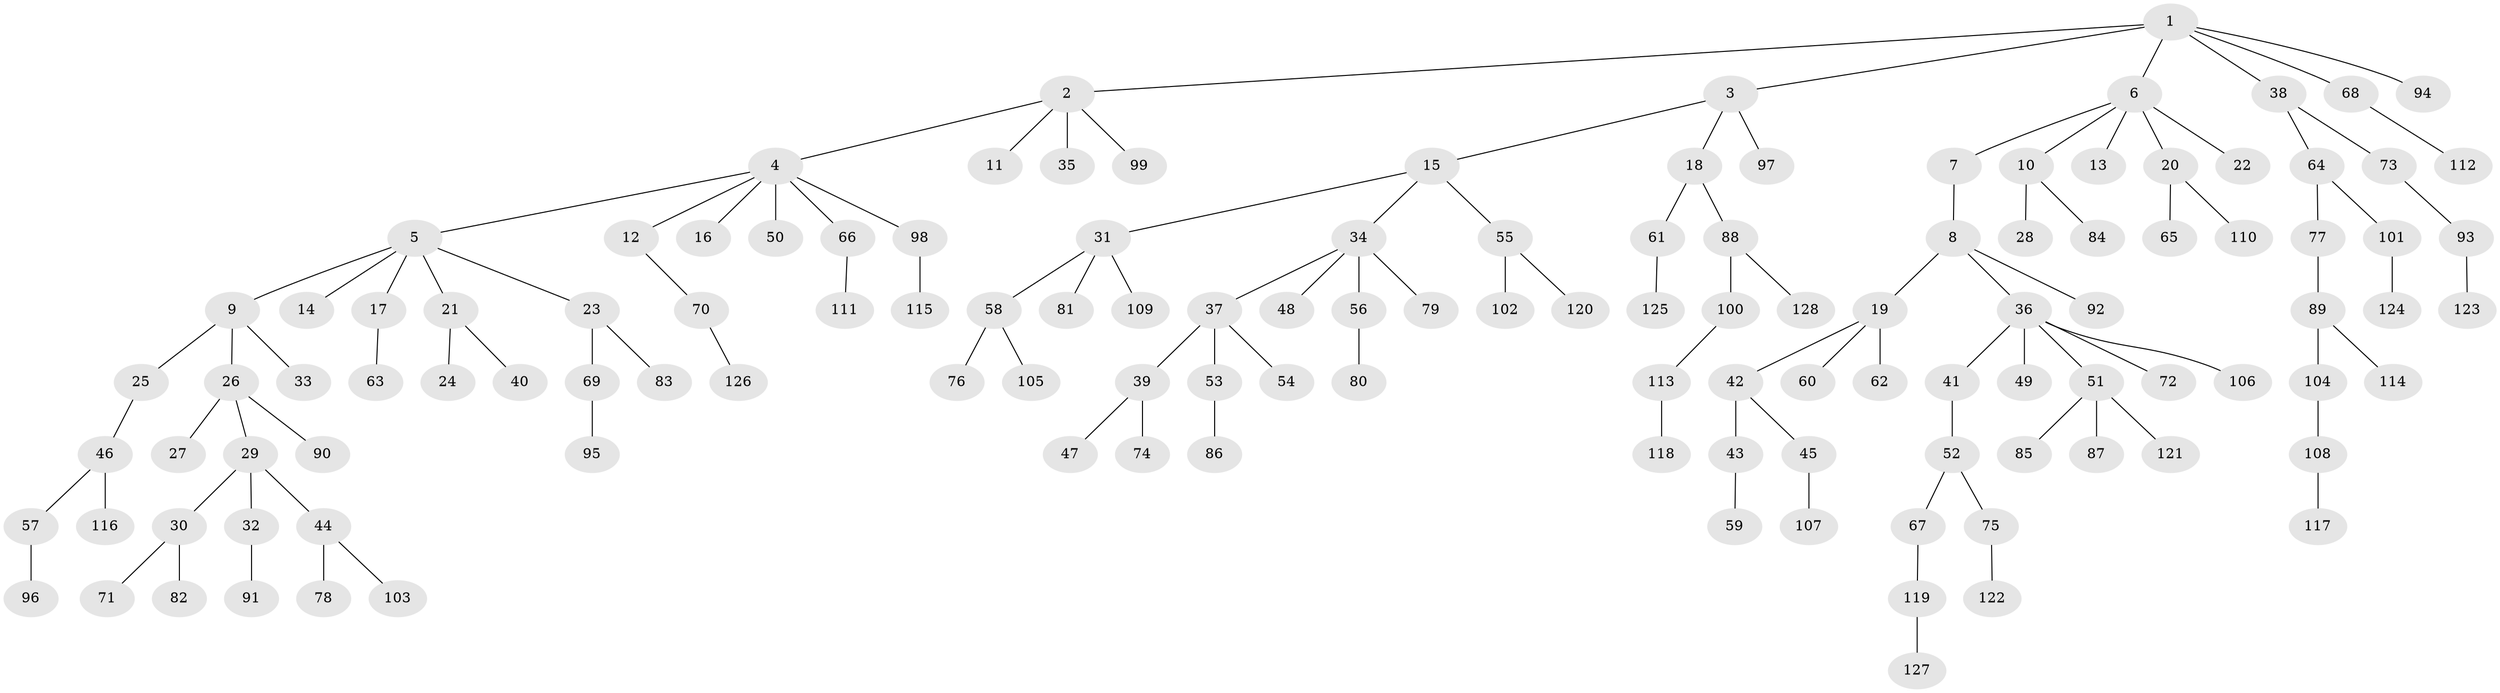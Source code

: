 // Generated by graph-tools (version 1.1) at 2025/02/03/09/25 03:02:28]
// undirected, 128 vertices, 127 edges
graph export_dot {
graph [start="1"]
  node [color=gray90,style=filled];
  1;
  2;
  3;
  4;
  5;
  6;
  7;
  8;
  9;
  10;
  11;
  12;
  13;
  14;
  15;
  16;
  17;
  18;
  19;
  20;
  21;
  22;
  23;
  24;
  25;
  26;
  27;
  28;
  29;
  30;
  31;
  32;
  33;
  34;
  35;
  36;
  37;
  38;
  39;
  40;
  41;
  42;
  43;
  44;
  45;
  46;
  47;
  48;
  49;
  50;
  51;
  52;
  53;
  54;
  55;
  56;
  57;
  58;
  59;
  60;
  61;
  62;
  63;
  64;
  65;
  66;
  67;
  68;
  69;
  70;
  71;
  72;
  73;
  74;
  75;
  76;
  77;
  78;
  79;
  80;
  81;
  82;
  83;
  84;
  85;
  86;
  87;
  88;
  89;
  90;
  91;
  92;
  93;
  94;
  95;
  96;
  97;
  98;
  99;
  100;
  101;
  102;
  103;
  104;
  105;
  106;
  107;
  108;
  109;
  110;
  111;
  112;
  113;
  114;
  115;
  116;
  117;
  118;
  119;
  120;
  121;
  122;
  123;
  124;
  125;
  126;
  127;
  128;
  1 -- 2;
  1 -- 3;
  1 -- 6;
  1 -- 38;
  1 -- 68;
  1 -- 94;
  2 -- 4;
  2 -- 11;
  2 -- 35;
  2 -- 99;
  3 -- 15;
  3 -- 18;
  3 -- 97;
  4 -- 5;
  4 -- 12;
  4 -- 16;
  4 -- 50;
  4 -- 66;
  4 -- 98;
  5 -- 9;
  5 -- 14;
  5 -- 17;
  5 -- 21;
  5 -- 23;
  6 -- 7;
  6 -- 10;
  6 -- 13;
  6 -- 20;
  6 -- 22;
  7 -- 8;
  8 -- 19;
  8 -- 36;
  8 -- 92;
  9 -- 25;
  9 -- 26;
  9 -- 33;
  10 -- 28;
  10 -- 84;
  12 -- 70;
  15 -- 31;
  15 -- 34;
  15 -- 55;
  17 -- 63;
  18 -- 61;
  18 -- 88;
  19 -- 42;
  19 -- 60;
  19 -- 62;
  20 -- 65;
  20 -- 110;
  21 -- 24;
  21 -- 40;
  23 -- 69;
  23 -- 83;
  25 -- 46;
  26 -- 27;
  26 -- 29;
  26 -- 90;
  29 -- 30;
  29 -- 32;
  29 -- 44;
  30 -- 71;
  30 -- 82;
  31 -- 58;
  31 -- 81;
  31 -- 109;
  32 -- 91;
  34 -- 37;
  34 -- 48;
  34 -- 56;
  34 -- 79;
  36 -- 41;
  36 -- 49;
  36 -- 51;
  36 -- 72;
  36 -- 106;
  37 -- 39;
  37 -- 53;
  37 -- 54;
  38 -- 64;
  38 -- 73;
  39 -- 47;
  39 -- 74;
  41 -- 52;
  42 -- 43;
  42 -- 45;
  43 -- 59;
  44 -- 78;
  44 -- 103;
  45 -- 107;
  46 -- 57;
  46 -- 116;
  51 -- 85;
  51 -- 87;
  51 -- 121;
  52 -- 67;
  52 -- 75;
  53 -- 86;
  55 -- 102;
  55 -- 120;
  56 -- 80;
  57 -- 96;
  58 -- 76;
  58 -- 105;
  61 -- 125;
  64 -- 77;
  64 -- 101;
  66 -- 111;
  67 -- 119;
  68 -- 112;
  69 -- 95;
  70 -- 126;
  73 -- 93;
  75 -- 122;
  77 -- 89;
  88 -- 100;
  88 -- 128;
  89 -- 104;
  89 -- 114;
  93 -- 123;
  98 -- 115;
  100 -- 113;
  101 -- 124;
  104 -- 108;
  108 -- 117;
  113 -- 118;
  119 -- 127;
}
